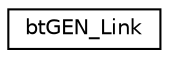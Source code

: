 digraph "Graphical Class Hierarchy"
{
  edge [fontname="Helvetica",fontsize="10",labelfontname="Helvetica",labelfontsize="10"];
  node [fontname="Helvetica",fontsize="10",shape=record];
  rankdir="LR";
  Node1 [label="btGEN_Link",height=0.2,width=0.4,color="black", fillcolor="white", style="filled",URL="$classbt_g_e_n___link.html"];
}

